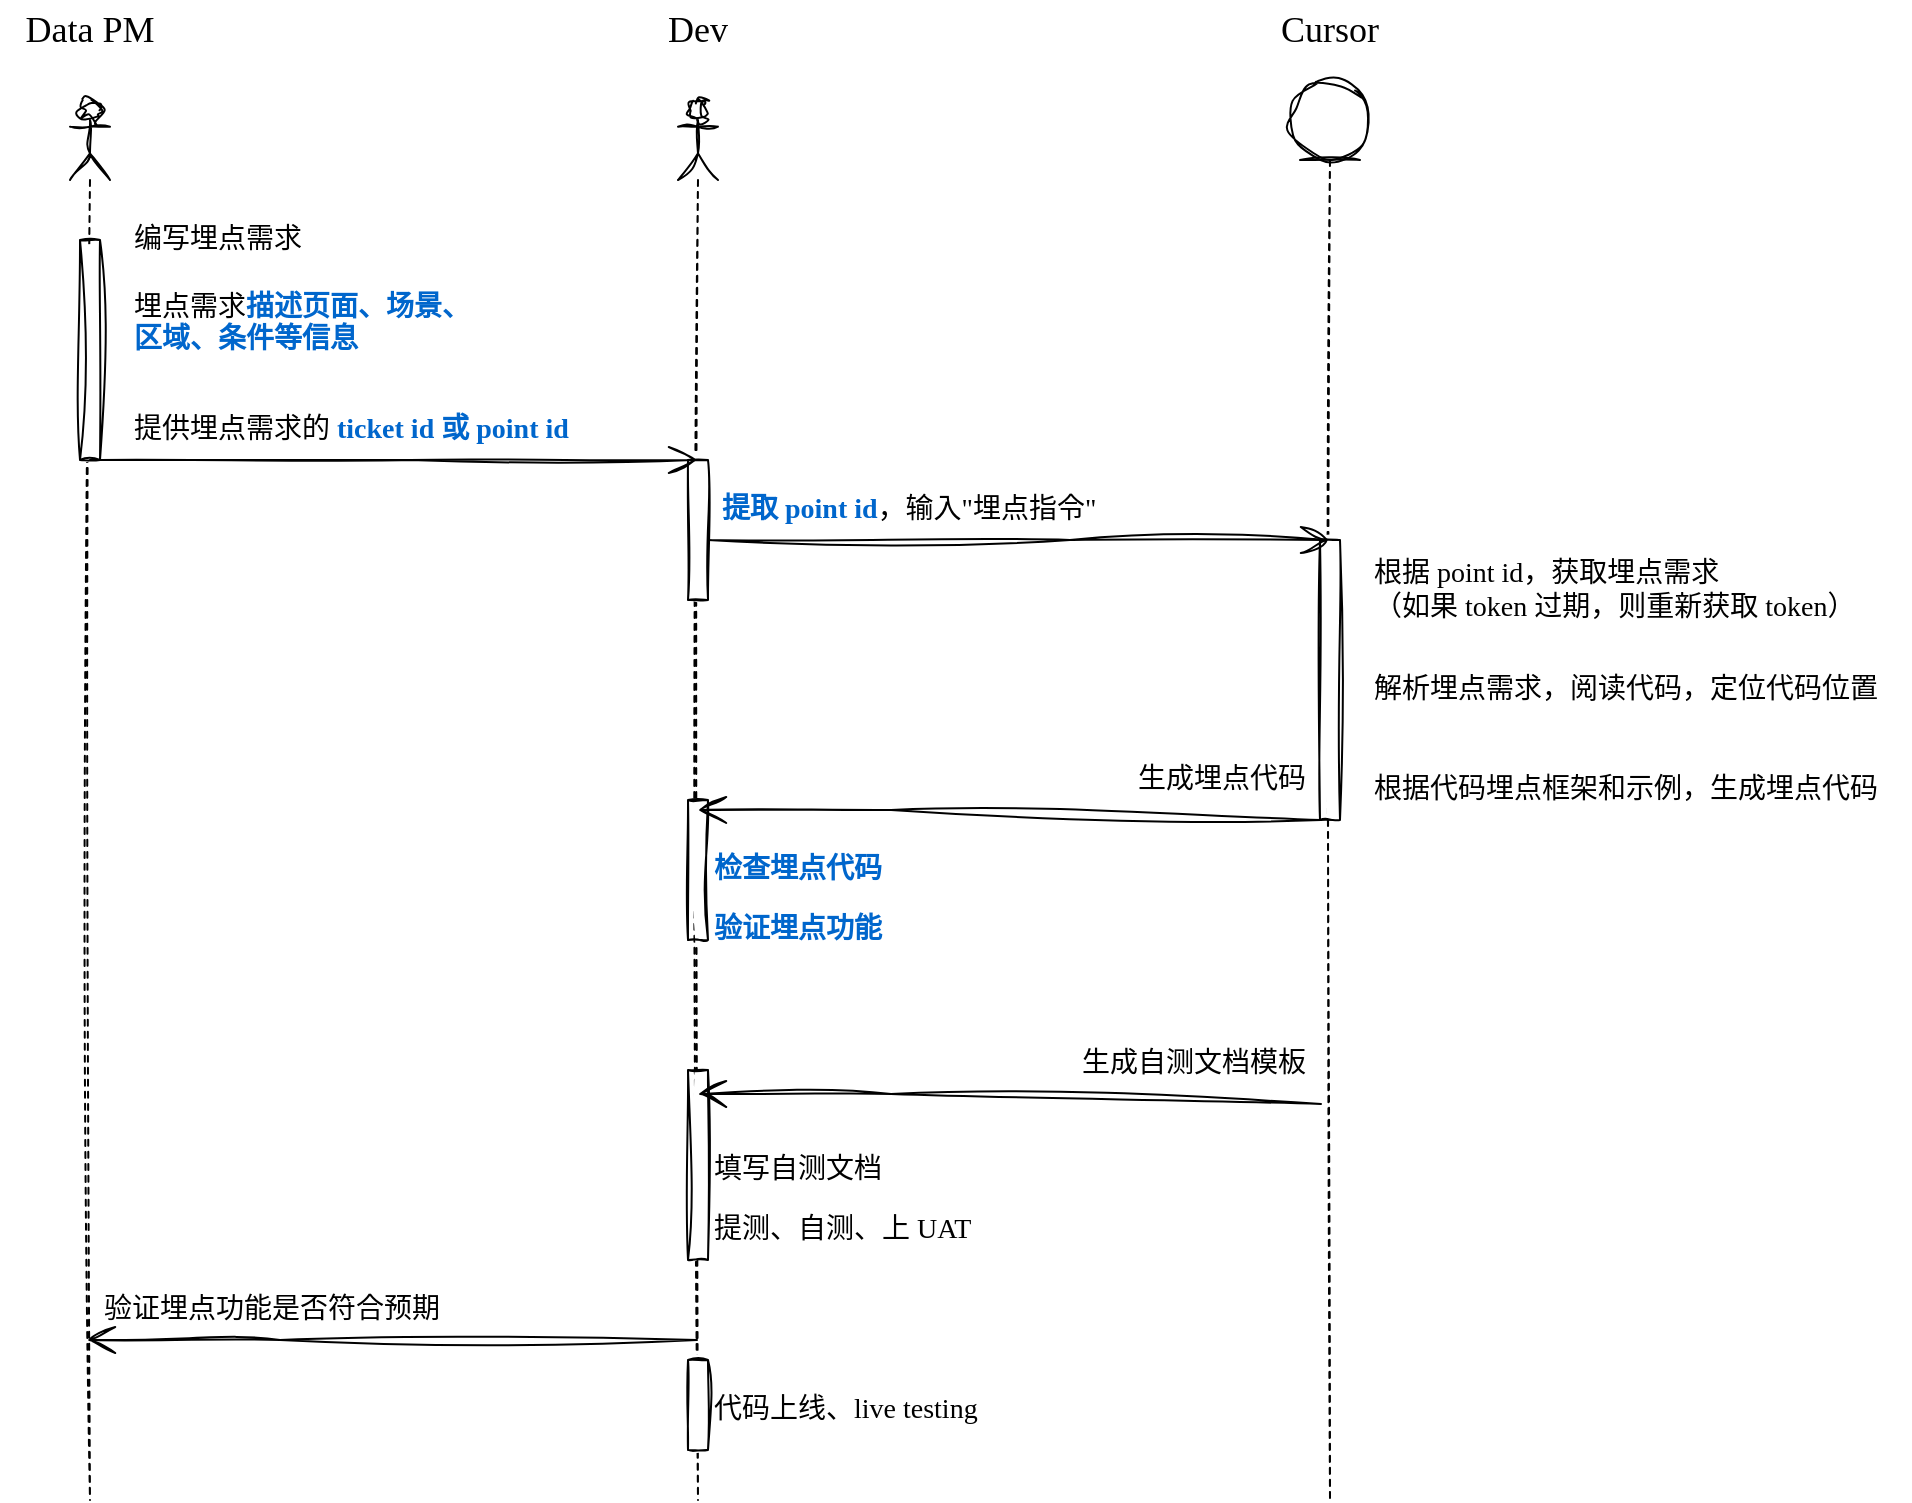 <mxfile version="28.2.8" pages="3">
  <diagram name="第 1 页" id="G-UP8B3y46uZl5Mjnxwu">
    <mxGraphModel dx="1412" dy="882" grid="1" gridSize="10" guides="1" tooltips="1" connect="1" arrows="1" fold="1" page="1" pageScale="1" pageWidth="827" pageHeight="1169" math="0" shadow="0">
      <root>
        <mxCell id="0" />
        <mxCell id="1" parent="0" />
        <mxCell id="oheXNA1Uqf13AkaYdv0t-1" value="" style="shape=umlLifeline;perimeter=lifelinePerimeter;whiteSpace=wrap;html=1;container=1;dropTarget=0;collapsible=0;recursiveResize=0;outlineConnect=0;portConstraint=eastwest;newEdgeStyle={&quot;curved&quot;:0,&quot;rounded&quot;:0};participant=umlActor;sketch=1;hachureGap=4;jiggle=2;curveFitting=1;fontFamily=手札体-简;fontSize=14;" vertex="1" parent="1">
          <mxGeometry x="100" y="100" width="20" height="700" as="geometry" />
        </mxCell>
        <mxCell id="oheXNA1Uqf13AkaYdv0t-7" value="" style="html=1;points=[[0,0,0,0,5],[0,1,0,0,-5],[1,0,0,0,5],[1,1,0,0,-5]];perimeter=orthogonalPerimeter;outlineConnect=0;targetShapes=umlLifeline;portConstraint=eastwest;newEdgeStyle={&quot;curved&quot;:0,&quot;rounded&quot;:0};sketch=1;hachureGap=4;jiggle=2;curveFitting=1;fontFamily=手札体-简;fontSize=14;" vertex="1" parent="oheXNA1Uqf13AkaYdv0t-1">
          <mxGeometry x="5" y="70" width="10" height="110" as="geometry" />
        </mxCell>
        <mxCell id="oheXNA1Uqf13AkaYdv0t-2" value="" style="shape=umlLifeline;perimeter=lifelinePerimeter;whiteSpace=wrap;html=1;container=1;dropTarget=0;collapsible=0;recursiveResize=0;outlineConnect=0;portConstraint=eastwest;newEdgeStyle={&quot;curved&quot;:0,&quot;rounded&quot;:0};participant=umlActor;sketch=1;hachureGap=4;jiggle=2;curveFitting=1;fontFamily=手札体-简;fontSize=14;" vertex="1" parent="1">
          <mxGeometry x="404" y="100" width="20" height="700" as="geometry" />
        </mxCell>
        <mxCell id="oheXNA1Uqf13AkaYdv0t-12" value="" style="html=1;points=[[0,0,0,0,5],[0,1,0,0,-5],[1,0,0,0,5],[1,1,0,0,-5]];perimeter=orthogonalPerimeter;outlineConnect=0;targetShapes=umlLifeline;portConstraint=eastwest;newEdgeStyle={&quot;curved&quot;:0,&quot;rounded&quot;:0};sketch=1;hachureGap=4;jiggle=2;curveFitting=1;fontFamily=手札体-简;fontSize=14;" vertex="1" parent="oheXNA1Uqf13AkaYdv0t-2">
          <mxGeometry x="5" y="180" width="10" height="70" as="geometry" />
        </mxCell>
        <mxCell id="oheXNA1Uqf13AkaYdv0t-24" value="" style="html=1;points=[[0,0,0,0,5],[0,1,0,0,-5],[1,0,0,0,5],[1,1,0,0,-5]];perimeter=orthogonalPerimeter;outlineConnect=0;targetShapes=umlLifeline;portConstraint=eastwest;newEdgeStyle={&quot;curved&quot;:0,&quot;rounded&quot;:0};sketch=1;hachureGap=4;jiggle=2;curveFitting=1;fontFamily=手札体-简;fontSize=14;" vertex="1" parent="oheXNA1Uqf13AkaYdv0t-2">
          <mxGeometry x="5" y="350" width="10" height="70" as="geometry" />
        </mxCell>
        <mxCell id="oheXNA1Uqf13AkaYdv0t-28" value="" style="html=1;points=[[0,0,0,0,5],[0,1,0,0,-5],[1,0,0,0,5],[1,1,0,0,-5]];perimeter=orthogonalPerimeter;outlineConnect=0;targetShapes=umlLifeline;portConstraint=eastwest;newEdgeStyle={&quot;curved&quot;:0,&quot;rounded&quot;:0};sketch=1;hachureGap=4;jiggle=2;curveFitting=1;fontFamily=手札体-简;fontSize=14;" vertex="1" parent="oheXNA1Uqf13AkaYdv0t-2">
          <mxGeometry x="5" y="485" width="10" height="95" as="geometry" />
        </mxCell>
        <mxCell id="oheXNA1Uqf13AkaYdv0t-33" value="" style="html=1;points=[[0,0,0,0,5],[0,1,0,0,-5],[1,0,0,0,5],[1,1,0,0,-5]];perimeter=orthogonalPerimeter;outlineConnect=0;targetShapes=umlLifeline;portConstraint=eastwest;newEdgeStyle={&quot;curved&quot;:0,&quot;rounded&quot;:0};sketch=1;hachureGap=4;jiggle=2;curveFitting=1;fontFamily=手札体-简;fontSize=14;" vertex="1" parent="oheXNA1Uqf13AkaYdv0t-2">
          <mxGeometry x="5" y="630" width="10" height="45" as="geometry" />
        </mxCell>
        <mxCell id="oheXNA1Uqf13AkaYdv0t-3" value="" style="shape=umlLifeline;perimeter=lifelinePerimeter;whiteSpace=wrap;html=1;container=1;dropTarget=0;collapsible=0;recursiveResize=0;outlineConnect=0;portConstraint=eastwest;newEdgeStyle={&quot;curved&quot;:0,&quot;rounded&quot;:0};participant=umlEntity;sketch=1;hachureGap=4;jiggle=2;curveFitting=1;fontFamily=手札体-简;fontSize=14;" vertex="1" parent="1">
          <mxGeometry x="710" y="90" width="40" height="710" as="geometry" />
        </mxCell>
        <mxCell id="oheXNA1Uqf13AkaYdv0t-16" value="" style="html=1;points=[[0,0,0,0,5],[0,1,0,0,-5],[1,0,0,0,5],[1,1,0,0,-5]];perimeter=orthogonalPerimeter;outlineConnect=0;targetShapes=umlLifeline;portConstraint=eastwest;newEdgeStyle={&quot;curved&quot;:0,&quot;rounded&quot;:0};sketch=1;hachureGap=4;jiggle=2;curveFitting=1;fontFamily=手札体-简;fontSize=14;" vertex="1" parent="oheXNA1Uqf13AkaYdv0t-3">
          <mxGeometry x="15" y="230" width="10" height="140" as="geometry" />
        </mxCell>
        <mxCell id="oheXNA1Uqf13AkaYdv0t-4" value="Data PM" style="text;html=1;align=center;verticalAlign=middle;whiteSpace=wrap;rounded=0;fontFamily=手札体-简;fontSize=18;" vertex="1" parent="1">
          <mxGeometry x="65" y="50" width="90" height="30" as="geometry" />
        </mxCell>
        <mxCell id="oheXNA1Uqf13AkaYdv0t-5" value="Dev" style="text;html=1;align=center;verticalAlign=middle;whiteSpace=wrap;rounded=0;fontFamily=手札体-简;fontSize=18;" vertex="1" parent="1">
          <mxGeometry x="384" y="50" width="60" height="30" as="geometry" />
        </mxCell>
        <mxCell id="oheXNA1Uqf13AkaYdv0t-6" value="Cursor" style="text;html=1;align=center;verticalAlign=middle;whiteSpace=wrap;rounded=0;fontFamily=手札体-简;fontSize=18;" vertex="1" parent="1">
          <mxGeometry x="700" y="50" width="60" height="30" as="geometry" />
        </mxCell>
        <mxCell id="oheXNA1Uqf13AkaYdv0t-8" value="编写埋点需求&lt;div&gt;&lt;br&gt;&lt;div&gt;埋点需求&lt;b&gt;&lt;font style=&quot;color: rgb(0, 102, 204);&quot;&gt;描述页面、场景、区域、条件等信息&lt;/font&gt;&lt;/b&gt;&lt;/div&gt;&lt;/div&gt;" style="text;html=1;align=left;verticalAlign=middle;whiteSpace=wrap;rounded=0;fontFamily=手札体-简;fontSize=14;" vertex="1" parent="1">
          <mxGeometry x="130" y="180" width="170" height="30" as="geometry" />
        </mxCell>
        <mxCell id="oheXNA1Uqf13AkaYdv0t-10" value="&lt;div&gt;提供埋点需求的 &lt;font style=&quot;color: rgb(0, 102, 204);&quot;&gt;&lt;b&gt;ticket id 或 point id&lt;/b&gt;&lt;/font&gt;&lt;/div&gt;" style="text;html=1;align=left;verticalAlign=middle;whiteSpace=wrap;rounded=0;fontFamily=手札体-简;fontSize=14;" vertex="1" parent="1">
          <mxGeometry x="130" y="250" width="240" height="30" as="geometry" />
        </mxCell>
        <mxCell id="oheXNA1Uqf13AkaYdv0t-11" value="" style="endArrow=open;endFill=1;endSize=12;html=1;rounded=0;sketch=1;hachureGap=4;jiggle=2;curveFitting=1;fontFamily=手札体-简;fontSize=14;" edge="1" parent="1" source="oheXNA1Uqf13AkaYdv0t-1" target="oheXNA1Uqf13AkaYdv0t-2">
          <mxGeometry width="160" relative="1" as="geometry">
            <mxPoint x="180" y="260" as="sourcePoint" />
            <mxPoint x="340" y="260" as="targetPoint" />
            <Array as="points">
              <mxPoint x="270" y="280" />
            </Array>
          </mxGeometry>
        </mxCell>
        <mxCell id="oheXNA1Uqf13AkaYdv0t-14" value="" style="endArrow=open;endFill=1;endSize=12;html=1;rounded=0;sketch=1;hachureGap=4;jiggle=2;curveFitting=1;fontFamily=手札体-简;fontSize=14;" edge="1" parent="1">
          <mxGeometry width="160" relative="1" as="geometry">
            <mxPoint x="419" y="320" as="sourcePoint" />
            <mxPoint x="729.5" y="320" as="targetPoint" />
            <Array as="points">
              <mxPoint x="600" y="320" />
            </Array>
          </mxGeometry>
        </mxCell>
        <mxCell id="oheXNA1Uqf13AkaYdv0t-15" value="&lt;div&gt;&lt;font style=&quot;color: rgb(0, 102, 204);&quot;&gt;&lt;b&gt;提取 point id&lt;/b&gt;&lt;/font&gt;，输入&quot;&lt;span style=&quot;background-color: transparent; color: light-dark(rgb(0, 0, 0), rgb(255, 255, 255));&quot;&gt;埋点指令&lt;/span&gt;&lt;span style=&quot;background-color: transparent; color: light-dark(rgb(0, 0, 0), rgb(255, 255, 255));&quot;&gt;&quot;&lt;/span&gt;&lt;/div&gt;" style="text;html=1;align=left;verticalAlign=middle;whiteSpace=wrap;rounded=0;fontFamily=手札体-简;fontSize=14;" vertex="1" parent="1">
          <mxGeometry x="424" y="290" width="240" height="30" as="geometry" />
        </mxCell>
        <mxCell id="oheXNA1Uqf13AkaYdv0t-17" value="根据 point id，获取埋点需求&lt;div&gt;（如果 token 过期，则重新获取 token）&lt;/div&gt;" style="text;html=1;align=left;verticalAlign=middle;whiteSpace=wrap;rounded=0;fontFamily=手札体-简;fontSize=14;" vertex="1" parent="1">
          <mxGeometry x="750" y="330" width="270" height="30" as="geometry" />
        </mxCell>
        <mxCell id="oheXNA1Uqf13AkaYdv0t-18" value="解析埋点需求，阅读代码，定位代码位置" style="text;html=1;align=left;verticalAlign=middle;whiteSpace=wrap;rounded=0;fontFamily=手札体-简;fontSize=14;" vertex="1" parent="1">
          <mxGeometry x="750" y="380" width="270" height="30" as="geometry" />
        </mxCell>
        <mxCell id="oheXNA1Uqf13AkaYdv0t-20" value="根据代码埋点框架和示例，生成埋点代码" style="text;html=1;align=left;verticalAlign=middle;whiteSpace=wrap;rounded=0;fontFamily=手札体-简;fontSize=14;" vertex="1" parent="1">
          <mxGeometry x="750" y="430" width="270" height="30" as="geometry" />
        </mxCell>
        <mxCell id="oheXNA1Uqf13AkaYdv0t-21" value="" style="endArrow=open;endFill=1;endSize=12;html=1;rounded=0;sketch=1;hachureGap=4;jiggle=2;curveFitting=1;fontFamily=手札体-简;fontSize=14;exitX=0;exitY=1;exitDx=0;exitDy=-5;exitPerimeter=0;" edge="1" parent="1">
          <mxGeometry width="160" relative="1" as="geometry">
            <mxPoint x="725.5" y="460" as="sourcePoint" />
            <mxPoint x="414" y="455" as="targetPoint" />
            <Array as="points">
              <mxPoint x="510.5" y="455" />
            </Array>
          </mxGeometry>
        </mxCell>
        <mxCell id="oheXNA1Uqf13AkaYdv0t-23" value="生成埋点代码" style="text;html=1;align=right;verticalAlign=middle;whiteSpace=wrap;rounded=0;fontFamily=手札体-简;fontSize=14;" vertex="1" parent="1">
          <mxGeometry x="420" y="425" width="300" height="30" as="geometry" />
        </mxCell>
        <mxCell id="oheXNA1Uqf13AkaYdv0t-25" value="&lt;b&gt;&lt;font style=&quot;color: rgb(0, 102, 204);&quot;&gt;检查埋点代码&lt;/font&gt;&lt;/b&gt;" style="text;html=1;align=left;verticalAlign=middle;whiteSpace=wrap;rounded=0;fontFamily=手札体-简;fontSize=14;" vertex="1" parent="1">
          <mxGeometry x="420" y="470" width="270" height="30" as="geometry" />
        </mxCell>
        <mxCell id="oheXNA1Uqf13AkaYdv0t-26" value="" style="endArrow=open;endFill=1;endSize=12;html=1;rounded=0;sketch=1;hachureGap=4;jiggle=2;curveFitting=1;fontFamily=手札体-简;fontSize=14;exitX=0;exitY=1;exitDx=0;exitDy=-5;exitPerimeter=0;" edge="1" parent="1">
          <mxGeometry width="160" relative="1" as="geometry">
            <mxPoint x="725.5" y="602" as="sourcePoint" />
            <mxPoint x="414" y="597" as="targetPoint" />
            <Array as="points">
              <mxPoint x="510.5" y="597" />
            </Array>
          </mxGeometry>
        </mxCell>
        <mxCell id="oheXNA1Uqf13AkaYdv0t-27" value="生成自测文档模板" style="text;html=1;align=right;verticalAlign=middle;whiteSpace=wrap;rounded=0;fontFamily=手札体-简;fontSize=14;" vertex="1" parent="1">
          <mxGeometry x="420" y="567" width="300" height="30" as="geometry" />
        </mxCell>
        <mxCell id="oheXNA1Uqf13AkaYdv0t-29" value="填写自测文档" style="text;html=1;align=left;verticalAlign=middle;whiteSpace=wrap;rounded=0;fontFamily=手札体-简;fontSize=14;" vertex="1" parent="1">
          <mxGeometry x="420" y="620" width="270" height="30" as="geometry" />
        </mxCell>
        <mxCell id="oheXNA1Uqf13AkaYdv0t-30" value="提测、自测、上 UAT" style="text;html=1;align=left;verticalAlign=middle;whiteSpace=wrap;rounded=0;fontFamily=手札体-简;fontSize=14;" vertex="1" parent="1">
          <mxGeometry x="420" y="650" width="270" height="30" as="geometry" />
        </mxCell>
        <mxCell id="oheXNA1Uqf13AkaYdv0t-31" value="" style="endArrow=open;endFill=1;endSize=12;html=1;rounded=0;sketch=1;hachureGap=4;jiggle=2;curveFitting=1;fontFamily=手札体-简;fontSize=14;" edge="1" parent="1" source="oheXNA1Uqf13AkaYdv0t-2">
          <mxGeometry width="160" relative="1" as="geometry">
            <mxPoint x="390" y="725" as="sourcePoint" />
            <mxPoint x="108.5" y="720" as="targetPoint" />
            <Array as="points">
              <mxPoint x="205" y="720" />
            </Array>
          </mxGeometry>
        </mxCell>
        <mxCell id="oheXNA1Uqf13AkaYdv0t-32" value="验证埋点功能是否符合预期" style="text;html=1;align=left;verticalAlign=middle;whiteSpace=wrap;rounded=0;fontFamily=手札体-简;fontSize=14;" vertex="1" parent="1">
          <mxGeometry x="114.5" y="690" width="285.5" height="30" as="geometry" />
        </mxCell>
        <mxCell id="oheXNA1Uqf13AkaYdv0t-34" value="代码上线、live testing" style="text;html=1;align=left;verticalAlign=middle;whiteSpace=wrap;rounded=0;fontFamily=手札体-简;fontSize=14;" vertex="1" parent="1">
          <mxGeometry x="420" y="740" width="270" height="30" as="geometry" />
        </mxCell>
        <mxCell id="oheXNA1Uqf13AkaYdv0t-35" value="&lt;font color=&quot;#0066cc&quot;&gt;&lt;b&gt;验证埋点功能&lt;/b&gt;&lt;/font&gt;" style="text;html=1;align=left;verticalAlign=middle;whiteSpace=wrap;rounded=0;fontFamily=手札体-简;fontSize=14;" vertex="1" parent="1">
          <mxGeometry x="420" y="500" width="270" height="30" as="geometry" />
        </mxCell>
      </root>
    </mxGraphModel>
  </diagram>
  <diagram id="EQ31WTvvUdvg59ONBWdB" name="第 2 页">
    <mxGraphModel dx="1412" dy="2051" grid="1" gridSize="10" guides="1" tooltips="1" connect="1" arrows="1" fold="1" page="1" pageScale="1" pageWidth="827" pageHeight="1169" math="0" shadow="0">
      <root>
        <mxCell id="0" />
        <mxCell id="1" parent="0" />
        <mxCell id="Yft5QNDTnD-uo_OoIa3e-8" value="" style="edgeStyle=orthogonalEdgeStyle;rounded=0;sketch=1;hachureGap=4;jiggle=2;curveFitting=1;orthogonalLoop=1;jettySize=auto;html=1;fontFamily=手札体-简;fontSize=20;entryX=0;entryY=0.5;entryDx=0;entryDy=0;curved=1;" edge="1" parent="1" source="Yft5QNDTnD-uo_OoIa3e-2" target="Yft5QNDTnD-uo_OoIa3e-7">
          <mxGeometry relative="1" as="geometry" />
        </mxCell>
        <mxCell id="Yft5QNDTnD-uo_OoIa3e-15" style="edgeStyle=orthogonalEdgeStyle;rounded=0;sketch=1;hachureGap=4;jiggle=2;curveFitting=1;orthogonalLoop=1;jettySize=auto;html=1;exitX=1;exitY=0.5;exitDx=0;exitDy=0;entryX=0;entryY=0.5;entryDx=0;entryDy=0;fontFamily=手札体-简;curved=1;" edge="1" parent="1" source="Yft5QNDTnD-uo_OoIa3e-2" target="Yft5QNDTnD-uo_OoIa3e-5">
          <mxGeometry relative="1" as="geometry" />
        </mxCell>
        <mxCell id="Yft5QNDTnD-uo_OoIa3e-2" value="withLazyRoute" style="rounded=1;whiteSpace=wrap;html=1;sketch=1;hachureGap=4;jiggle=2;curveFitting=1;fontFamily=手札体-简;fontSize=20;" vertex="1" parent="1">
          <mxGeometry x="425" y="350" width="210" height="100" as="geometry" />
        </mxCell>
        <mxCell id="Yft5QNDTnD-uo_OoIa3e-5" value="先展示 Placeholder" style="whiteSpace=wrap;html=1;fontSize=20;fontFamily=手札体-简;rounded=1;sketch=1;hachureGap=4;jiggle=2;curveFitting=1;" vertex="1" parent="1">
          <mxGeometry x="700" y="290" width="145" height="90" as="geometry" />
        </mxCell>
        <mxCell id="Yft5QNDTnD-uo_OoIa3e-11" value="" style="edgeStyle=orthogonalEdgeStyle;rounded=0;sketch=1;hachureGap=4;jiggle=2;curveFitting=1;orthogonalLoop=1;jettySize=auto;html=1;fontFamily=手札体-简;fontSize=20;curved=1;entryX=0;entryY=0.5;entryDx=0;entryDy=0;" edge="1" parent="1" source="Yft5QNDTnD-uo_OoIa3e-7" target="Yft5QNDTnD-uo_OoIa3e-10">
          <mxGeometry relative="1" as="geometry" />
        </mxCell>
        <mxCell id="Yft5QNDTnD-uo_OoIa3e-7" value="加载真实页面内容" style="whiteSpace=wrap;html=1;fontSize=20;fontFamily=手札体-简;rounded=1;sketch=1;hachureGap=4;jiggle=2;curveFitting=1;" vertex="1" parent="1">
          <mxGeometry x="780" y="430" width="120" height="60" as="geometry" />
        </mxCell>
        <mxCell id="Yft5QNDTnD-uo_OoIa3e-14" style="edgeStyle=orthogonalEdgeStyle;rounded=0;sketch=1;hachureGap=4;jiggle=2;curveFitting=1;orthogonalLoop=1;jettySize=auto;html=1;exitX=1;exitY=0.5;exitDx=0;exitDy=0;fontFamily=手札体-简;" edge="1" parent="1" source="Yft5QNDTnD-uo_OoIa3e-9" target="Yft5QNDTnD-uo_OoIa3e-2">
          <mxGeometry relative="1" as="geometry" />
        </mxCell>
        <mxCell id="Yft5QNDTnD-uo_OoIa3e-9" value="先用 Placeholder 作为页面内容去注册路由" style="whiteSpace=wrap;html=1;fontSize=20;fontFamily=手札体-简;rounded=1;sketch=1;hachureGap=4;jiggle=2;curveFitting=1;" vertex="1" parent="1">
          <mxGeometry x="120" y="330" width="220" height="140" as="geometry" />
        </mxCell>
        <mxCell id="Yft5QNDTnD-uo_OoIa3e-19" style="edgeStyle=orthogonalEdgeStyle;rounded=0;sketch=1;hachureGap=4;jiggle=2;curveFitting=1;orthogonalLoop=1;jettySize=auto;html=1;exitX=0.5;exitY=0;exitDx=0;exitDy=0;entryX=0.5;entryY=0;entryDx=0;entryDy=0;fontFamily=手札体-简;curved=1;" edge="1" parent="1" source="Yft5QNDTnD-uo_OoIa3e-10" target="Yft5QNDTnD-uo_OoIa3e-2">
          <mxGeometry relative="1" as="geometry">
            <Array as="points">
              <mxPoint x="1030" y="230" />
              <mxPoint x="530" y="230" />
            </Array>
          </mxGeometry>
        </mxCell>
        <mxCell id="Yft5QNDTnD-uo_OoIa3e-20" value="&lt;font style=&quot;font-size: 20px;&quot;&gt;页面跳转&lt;/font&gt;" style="edgeLabel;html=1;align=center;verticalAlign=middle;resizable=0;points=[];sketch=1;hachureGap=4;jiggle=2;curveFitting=1;fontFamily=手札体-简;" vertex="1" connectable="0" parent="Yft5QNDTnD-uo_OoIa3e-19">
          <mxGeometry x="-0.135" y="-1" relative="1" as="geometry">
            <mxPoint x="339" y="-324" as="offset" />
          </mxGeometry>
        </mxCell>
        <mxCell id="Yft5QNDTnD-uo_OoIa3e-10" value="显示真实页面内容" style="whiteSpace=wrap;html=1;fontSize=20;fontFamily=手札体-简;rounded=1;sketch=1;hachureGap=4;jiggle=2;curveFitting=1;" vertex="1" parent="1">
          <mxGeometry x="970" y="430" width="120" height="60" as="geometry" />
        </mxCell>
        <mxCell id="Yft5QNDTnD-uo_OoIa3e-17" style="edgeStyle=orthogonalEdgeStyle;rounded=0;sketch=1;hachureGap=4;jiggle=2;curveFitting=1;orthogonalLoop=1;jettySize=auto;html=1;fontFamily=手札体-简;" edge="1" parent="1" source="Yft5QNDTnD-uo_OoIa3e-16" target="Yft5QNDTnD-uo_OoIa3e-2">
          <mxGeometry relative="1" as="geometry" />
        </mxCell>
        <mxCell id="Yft5QNDTnD-uo_OoIa3e-16" value="URL" style="text;html=1;whiteSpace=wrap;strokeColor=none;fillColor=none;align=center;verticalAlign=middle;rounded=0;fontFamily=手札体-简;fontSize=20;" vertex="1" parent="1">
          <mxGeometry x="500" y="170" width="60" height="30" as="geometry" />
        </mxCell>
        <mxCell id="Yft5QNDTnD-uo_OoIa3e-21" value="页面跳转" style="text;html=1;whiteSpace=wrap;strokeColor=none;fillColor=none;align=center;verticalAlign=middle;rounded=0;fontFamily=手札体-简;fontSize=20;" vertex="1" parent="1">
          <mxGeometry x="780" y="190" width="120" height="30" as="geometry" />
        </mxCell>
      </root>
    </mxGraphModel>
  </diagram>
  <diagram id="ekCgHHZyjOeGoskBTJPw" name="第 3 页">
    <mxGraphModel dx="1412" dy="882" grid="1" gridSize="10" guides="1" tooltips="1" connect="1" arrows="1" fold="1" page="1" pageScale="1" pageWidth="827" pageHeight="1169" math="0" shadow="0">
      <root>
        <mxCell id="0" />
        <mxCell id="1" parent="0" />
        <mxCell id="e7_Uu4PD_0TBGyHrR6NO-3" style="edgeStyle=orthogonalEdgeStyle;rounded=0;sketch=1;hachureGap=4;jiggle=2;curveFitting=1;orthogonalLoop=1;jettySize=auto;html=1;exitX=1;exitY=0.5;exitDx=0;exitDy=0;entryX=0;entryY=0.5;entryDx=0;entryDy=0;fontFamily=Architects Daughter;fontSource=https%3A%2F%2Ffonts.googleapis.com%2Fcss%3Ffamily%3DArchitects%2BDaughter;" edge="1" parent="1" source="e7_Uu4PD_0TBGyHrR6NO-1" target="e7_Uu4PD_0TBGyHrR6NO-2">
          <mxGeometry relative="1" as="geometry" />
        </mxCell>
        <mxCell id="e7_Uu4PD_0TBGyHrR6NO-1" value="下载 RN Bundle" style="rounded=1;whiteSpace=wrap;html=1;sketch=1;hachureGap=4;jiggle=2;curveFitting=1;fontFamily=手札体-简;fontSize=14;" vertex="1" parent="1">
          <mxGeometry x="160" y="330" width="120" height="60" as="geometry" />
        </mxCell>
        <mxCell id="e7_Uu4PD_0TBGyHrR6NO-5" style="edgeStyle=orthogonalEdgeStyle;rounded=0;sketch=1;hachureGap=4;jiggle=2;curveFitting=1;orthogonalLoop=1;jettySize=auto;html=1;exitX=1;exitY=0.5;exitDx=0;exitDy=0;entryX=0;entryY=0.5;entryDx=0;entryDy=0;fontFamily=Architects Daughter;fontSource=https%3A%2F%2Ffonts.googleapis.com%2Fcss%3Ffamily%3DArchitects%2BDaughter;" edge="1" parent="1" source="e7_Uu4PD_0TBGyHrR6NO-2" target="e7_Uu4PD_0TBGyHrR6NO-4">
          <mxGeometry relative="1" as="geometry" />
        </mxCell>
        <mxCell id="e7_Uu4PD_0TBGyHrR6NO-2" value="加载 RN Bundle" style="rounded=1;whiteSpace=wrap;html=1;sketch=1;hachureGap=4;jiggle=2;curveFitting=1;fontFamily=手札体-简;fontSize=14;" vertex="1" parent="1">
          <mxGeometry x="470" y="330" width="120" height="60" as="geometry" />
        </mxCell>
        <mxCell id="e7_Uu4PD_0TBGyHrR6NO-4" value="页面呈现" style="rounded=1;whiteSpace=wrap;html=1;sketch=1;hachureGap=4;jiggle=2;curveFitting=1;fontFamily=手札体-简;fontSize=14;" vertex="1" parent="1">
          <mxGeometry x="740" y="330" width="120" height="60" as="geometry" />
        </mxCell>
        <mxCell id="e7_Uu4PD_0TBGyHrR6NO-11" value="" style="shape=curlyBracket;whiteSpace=wrap;html=1;rounded=1;labelPosition=left;verticalLabelPosition=middle;align=right;verticalAlign=middle;sketch=1;hachureGap=4;jiggle=2;curveFitting=1;fontFamily=Architects Daughter;fontSource=https%3A%2F%2Ffonts.googleapis.com%2Fcss%3Ffamily%3DArchitects%2BDaughter;rotation=90;" vertex="1" parent="1">
          <mxGeometry x="525" y="275" width="20" height="290" as="geometry" />
        </mxCell>
        <mxCell id="e7_Uu4PD_0TBGyHrR6NO-20" value="&lt;div&gt;延迟加载&lt;/div&gt;&amp;nbsp;·&amp;nbsp;注册页面：&lt;span style=&quot;background-color: transparent; color: light-dark(rgb(0, 0, 0), rgb(255, 255, 255));&quot;&gt;用 Placeholder 作为页面内容&lt;/span&gt;&lt;div&gt;&lt;div&gt;&lt;span style=&quot;background-color: transparent; color: light-dark(rgb(0, 0, 0), rgb(255, 255, 255));&quot;&gt;&amp;nbsp;·&lt;/span&gt;&lt;span style=&quot;background-color: transparent; color: light-dark(rgb(0, 0, 0), rgb(255, 255, 255));&quot;&gt;&amp;nbsp;&lt;/span&gt;加载页面：&lt;span style=&quot;background-color: transparent; color: light-dark(rgb(0, 0, 0), rgb(255, 255, 255));&quot;&gt;只加载当前页面真实内容&lt;/span&gt;&lt;/div&gt;&lt;div&gt;&amp;nbsp;· 懒加载其他页面&lt;/div&gt;&lt;/div&gt;&lt;div&gt;预加载&lt;/div&gt;&lt;div&gt;&amp;nbsp;· 页面加载完，提前加载下一页内容&lt;/div&gt;" style="text;html=1;whiteSpace=wrap;strokeColor=none;fillColor=none;align=left;verticalAlign=top;rounded=0;fontFamily=手札体-简;fontSize=16;" vertex="1" parent="1">
          <mxGeometry x="390" y="450" width="366" height="160" as="geometry" />
        </mxCell>
        <mxCell id="e7_Uu4PD_0TBGyHrR6NO-21" value="" style="shape=curlyBracket;whiteSpace=wrap;html=1;rounded=1;labelPosition=left;verticalLabelPosition=middle;align=right;verticalAlign=middle;sketch=1;hachureGap=4;jiggle=2;curveFitting=1;fontFamily=Architects Daughter;fontSource=https%3A%2F%2Ffonts.googleapis.com%2Fcss%3Ffamily%3DArchitects%2BDaughter;rotation=90;" vertex="1" parent="1">
          <mxGeometry x="210" y="360" width="20" height="120" as="geometry" />
        </mxCell>
        <mxCell id="e7_Uu4PD_0TBGyHrR6NO-22" value="&lt;div&gt;缩减 Bundle 体积&lt;/div&gt;&amp;nbsp;· 合并 Package&lt;br&gt;&amp;nbsp;·&amp;nbsp;按需引用&lt;br&gt;&amp;nbsp;·&amp;nbsp;移除重复代码&lt;br&gt;&amp;nbsp;·&amp;nbsp;移除无用代码" style="text;html=1;whiteSpace=wrap;strokeColor=none;fillColor=none;align=left;verticalAlign=top;rounded=0;fontFamily=手札体-简;fontSize=16;" vertex="1" parent="1">
          <mxGeometry x="160" y="450" width="190" height="150" as="geometry" />
        </mxCell>
        <mxCell id="e7_Uu4PD_0TBGyHrR6NO-23" value="" style="shape=curlyBracket;whiteSpace=wrap;html=1;rounded=1;labelPosition=left;verticalLabelPosition=middle;align=right;verticalAlign=middle;sketch=1;hachureGap=4;jiggle=2;curveFitting=1;fontFamily=Architects Daughter;fontSource=https%3A%2F%2Ffonts.googleapis.com%2Fcss%3Ffamily%3DArchitects%2BDaughter;rotation=90;" vertex="1" parent="1">
          <mxGeometry x="790" y="350" width="20" height="120" as="geometry" />
        </mxCell>
        <mxCell id="e7_Uu4PD_0TBGyHrR6NO-25" value="优化页面接口时序" style="text;html=1;whiteSpace=wrap;strokeColor=none;fillColor=none;align=left;verticalAlign=top;rounded=0;fontFamily=手札体-简;fontSize=16;" vertex="1" parent="1">
          <mxGeometry x="740" y="450" width="210" height="100" as="geometry" />
        </mxCell>
      </root>
    </mxGraphModel>
  </diagram>
</mxfile>
